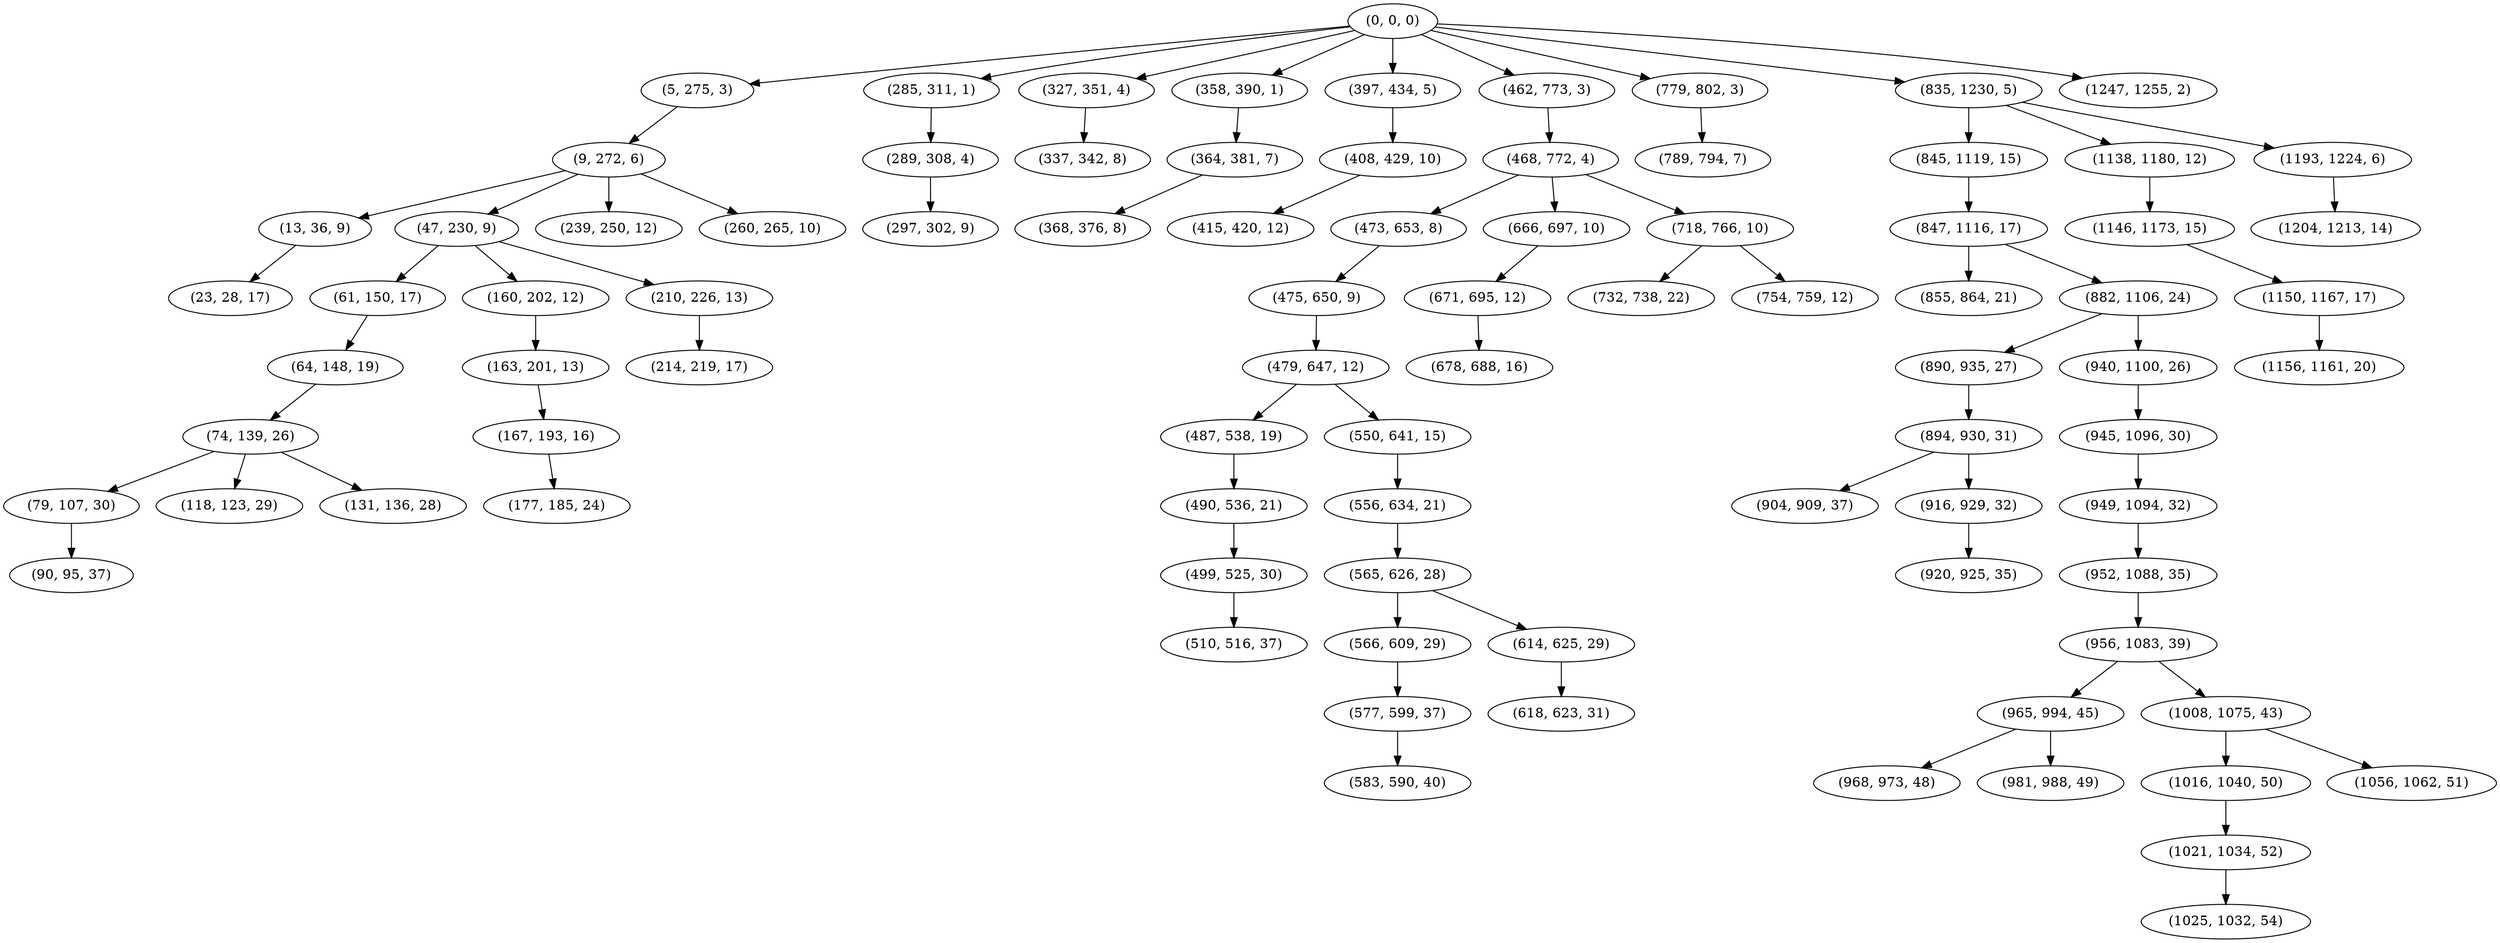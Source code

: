 digraph tree {
    "(0, 0, 0)";
    "(5, 275, 3)";
    "(9, 272, 6)";
    "(13, 36, 9)";
    "(23, 28, 17)";
    "(47, 230, 9)";
    "(61, 150, 17)";
    "(64, 148, 19)";
    "(74, 139, 26)";
    "(79, 107, 30)";
    "(90, 95, 37)";
    "(118, 123, 29)";
    "(131, 136, 28)";
    "(160, 202, 12)";
    "(163, 201, 13)";
    "(167, 193, 16)";
    "(177, 185, 24)";
    "(210, 226, 13)";
    "(214, 219, 17)";
    "(239, 250, 12)";
    "(260, 265, 10)";
    "(285, 311, 1)";
    "(289, 308, 4)";
    "(297, 302, 9)";
    "(327, 351, 4)";
    "(337, 342, 8)";
    "(358, 390, 1)";
    "(364, 381, 7)";
    "(368, 376, 8)";
    "(397, 434, 5)";
    "(408, 429, 10)";
    "(415, 420, 12)";
    "(462, 773, 3)";
    "(468, 772, 4)";
    "(473, 653, 8)";
    "(475, 650, 9)";
    "(479, 647, 12)";
    "(487, 538, 19)";
    "(490, 536, 21)";
    "(499, 525, 30)";
    "(510, 516, 37)";
    "(550, 641, 15)";
    "(556, 634, 21)";
    "(565, 626, 28)";
    "(566, 609, 29)";
    "(577, 599, 37)";
    "(583, 590, 40)";
    "(614, 625, 29)";
    "(618, 623, 31)";
    "(666, 697, 10)";
    "(671, 695, 12)";
    "(678, 688, 16)";
    "(718, 766, 10)";
    "(732, 738, 22)";
    "(754, 759, 12)";
    "(779, 802, 3)";
    "(789, 794, 7)";
    "(835, 1230, 5)";
    "(845, 1119, 15)";
    "(847, 1116, 17)";
    "(855, 864, 21)";
    "(882, 1106, 24)";
    "(890, 935, 27)";
    "(894, 930, 31)";
    "(904, 909, 37)";
    "(916, 929, 32)";
    "(920, 925, 35)";
    "(940, 1100, 26)";
    "(945, 1096, 30)";
    "(949, 1094, 32)";
    "(952, 1088, 35)";
    "(956, 1083, 39)";
    "(965, 994, 45)";
    "(968, 973, 48)";
    "(981, 988, 49)";
    "(1008, 1075, 43)";
    "(1016, 1040, 50)";
    "(1021, 1034, 52)";
    "(1025, 1032, 54)";
    "(1056, 1062, 51)";
    "(1138, 1180, 12)";
    "(1146, 1173, 15)";
    "(1150, 1167, 17)";
    "(1156, 1161, 20)";
    "(1193, 1224, 6)";
    "(1204, 1213, 14)";
    "(1247, 1255, 2)";
    "(0, 0, 0)" -> "(5, 275, 3)";
    "(0, 0, 0)" -> "(285, 311, 1)";
    "(0, 0, 0)" -> "(327, 351, 4)";
    "(0, 0, 0)" -> "(358, 390, 1)";
    "(0, 0, 0)" -> "(397, 434, 5)";
    "(0, 0, 0)" -> "(462, 773, 3)";
    "(0, 0, 0)" -> "(779, 802, 3)";
    "(0, 0, 0)" -> "(835, 1230, 5)";
    "(0, 0, 0)" -> "(1247, 1255, 2)";
    "(5, 275, 3)" -> "(9, 272, 6)";
    "(9, 272, 6)" -> "(13, 36, 9)";
    "(9, 272, 6)" -> "(47, 230, 9)";
    "(9, 272, 6)" -> "(239, 250, 12)";
    "(9, 272, 6)" -> "(260, 265, 10)";
    "(13, 36, 9)" -> "(23, 28, 17)";
    "(47, 230, 9)" -> "(61, 150, 17)";
    "(47, 230, 9)" -> "(160, 202, 12)";
    "(47, 230, 9)" -> "(210, 226, 13)";
    "(61, 150, 17)" -> "(64, 148, 19)";
    "(64, 148, 19)" -> "(74, 139, 26)";
    "(74, 139, 26)" -> "(79, 107, 30)";
    "(74, 139, 26)" -> "(118, 123, 29)";
    "(74, 139, 26)" -> "(131, 136, 28)";
    "(79, 107, 30)" -> "(90, 95, 37)";
    "(160, 202, 12)" -> "(163, 201, 13)";
    "(163, 201, 13)" -> "(167, 193, 16)";
    "(167, 193, 16)" -> "(177, 185, 24)";
    "(210, 226, 13)" -> "(214, 219, 17)";
    "(285, 311, 1)" -> "(289, 308, 4)";
    "(289, 308, 4)" -> "(297, 302, 9)";
    "(327, 351, 4)" -> "(337, 342, 8)";
    "(358, 390, 1)" -> "(364, 381, 7)";
    "(364, 381, 7)" -> "(368, 376, 8)";
    "(397, 434, 5)" -> "(408, 429, 10)";
    "(408, 429, 10)" -> "(415, 420, 12)";
    "(462, 773, 3)" -> "(468, 772, 4)";
    "(468, 772, 4)" -> "(473, 653, 8)";
    "(468, 772, 4)" -> "(666, 697, 10)";
    "(468, 772, 4)" -> "(718, 766, 10)";
    "(473, 653, 8)" -> "(475, 650, 9)";
    "(475, 650, 9)" -> "(479, 647, 12)";
    "(479, 647, 12)" -> "(487, 538, 19)";
    "(479, 647, 12)" -> "(550, 641, 15)";
    "(487, 538, 19)" -> "(490, 536, 21)";
    "(490, 536, 21)" -> "(499, 525, 30)";
    "(499, 525, 30)" -> "(510, 516, 37)";
    "(550, 641, 15)" -> "(556, 634, 21)";
    "(556, 634, 21)" -> "(565, 626, 28)";
    "(565, 626, 28)" -> "(566, 609, 29)";
    "(565, 626, 28)" -> "(614, 625, 29)";
    "(566, 609, 29)" -> "(577, 599, 37)";
    "(577, 599, 37)" -> "(583, 590, 40)";
    "(614, 625, 29)" -> "(618, 623, 31)";
    "(666, 697, 10)" -> "(671, 695, 12)";
    "(671, 695, 12)" -> "(678, 688, 16)";
    "(718, 766, 10)" -> "(732, 738, 22)";
    "(718, 766, 10)" -> "(754, 759, 12)";
    "(779, 802, 3)" -> "(789, 794, 7)";
    "(835, 1230, 5)" -> "(845, 1119, 15)";
    "(835, 1230, 5)" -> "(1138, 1180, 12)";
    "(835, 1230, 5)" -> "(1193, 1224, 6)";
    "(845, 1119, 15)" -> "(847, 1116, 17)";
    "(847, 1116, 17)" -> "(855, 864, 21)";
    "(847, 1116, 17)" -> "(882, 1106, 24)";
    "(882, 1106, 24)" -> "(890, 935, 27)";
    "(882, 1106, 24)" -> "(940, 1100, 26)";
    "(890, 935, 27)" -> "(894, 930, 31)";
    "(894, 930, 31)" -> "(904, 909, 37)";
    "(894, 930, 31)" -> "(916, 929, 32)";
    "(916, 929, 32)" -> "(920, 925, 35)";
    "(940, 1100, 26)" -> "(945, 1096, 30)";
    "(945, 1096, 30)" -> "(949, 1094, 32)";
    "(949, 1094, 32)" -> "(952, 1088, 35)";
    "(952, 1088, 35)" -> "(956, 1083, 39)";
    "(956, 1083, 39)" -> "(965, 994, 45)";
    "(956, 1083, 39)" -> "(1008, 1075, 43)";
    "(965, 994, 45)" -> "(968, 973, 48)";
    "(965, 994, 45)" -> "(981, 988, 49)";
    "(1008, 1075, 43)" -> "(1016, 1040, 50)";
    "(1008, 1075, 43)" -> "(1056, 1062, 51)";
    "(1016, 1040, 50)" -> "(1021, 1034, 52)";
    "(1021, 1034, 52)" -> "(1025, 1032, 54)";
    "(1138, 1180, 12)" -> "(1146, 1173, 15)";
    "(1146, 1173, 15)" -> "(1150, 1167, 17)";
    "(1150, 1167, 17)" -> "(1156, 1161, 20)";
    "(1193, 1224, 6)" -> "(1204, 1213, 14)";
}
